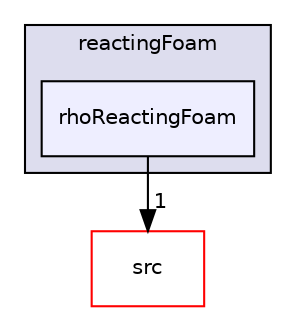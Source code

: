 digraph "applications/solvers/combustion/reactingFoam/rhoReactingFoam" {
  bgcolor=transparent;
  compound=true
  node [ fontsize="10", fontname="Helvetica"];
  edge [ labelfontsize="10", labelfontname="Helvetica"];
  subgraph clusterdir_77e43672d651fa6e6d24ffd29099bf96 {
    graph [ bgcolor="#ddddee", pencolor="black", label="reactingFoam" fontname="Helvetica", fontsize="10", URL="dir_77e43672d651fa6e6d24ffd29099bf96.html"]
  dir_6871e123dd38b2175e97272be7833389 [shape=box, label="rhoReactingFoam", style="filled", fillcolor="#eeeeff", pencolor="black", URL="dir_6871e123dd38b2175e97272be7833389.html"];
  }
  dir_68267d1309a1af8e8297ef4c3efbcdba [shape=box label="src" color="red" URL="dir_68267d1309a1af8e8297ef4c3efbcdba.html"];
  dir_6871e123dd38b2175e97272be7833389->dir_68267d1309a1af8e8297ef4c3efbcdba [headlabel="1", labeldistance=1.5 headhref="dir_000027_000735.html"];
}

